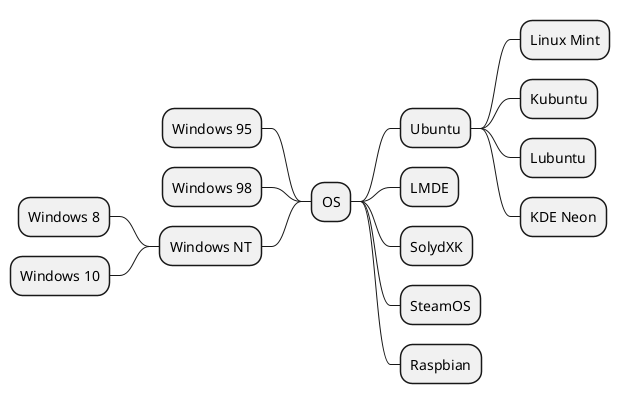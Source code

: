 @startmindmap

+ OS
++ Ubuntu
+++ Linux Mint
+++ Kubuntu
+++ Lubuntu
+++ KDE Neon
++ LMDE
++ SolydXK
++ SteamOS
++ Raspbian
-- Windows 95
-- Windows 98
-- Windows NT
--- Windows 8
--- Windows 10

@endmindmap